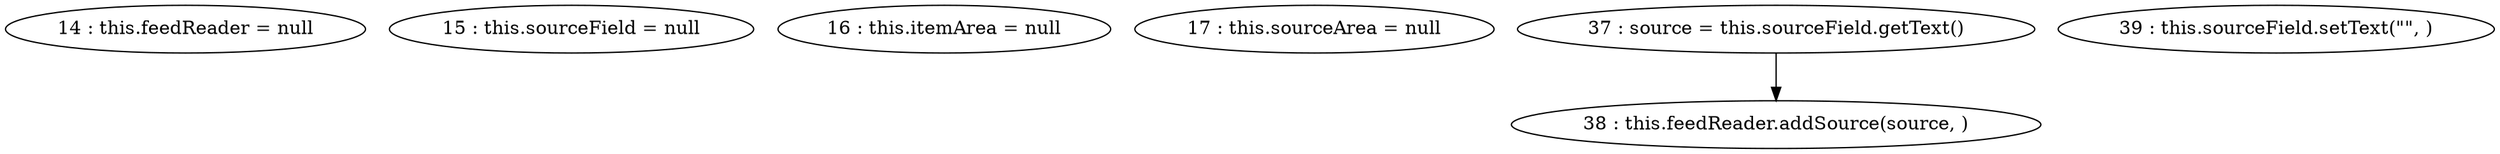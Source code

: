digraph G {
"14 : this.feedReader = null"
"15 : this.sourceField = null"
"16 : this.itemArea = null"
"17 : this.sourceArea = null"
"37 : source = this.sourceField.getText()"
"37 : source = this.sourceField.getText()" -> "38 : this.feedReader.addSource(source, )"
"38 : this.feedReader.addSource(source, )"
"39 : this.sourceField.setText(\"\", )"
}